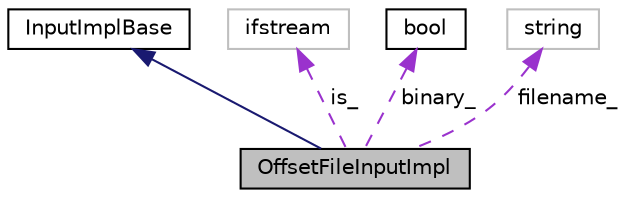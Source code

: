 digraph "OffsetFileInputImpl"
{
  edge [fontname="Helvetica",fontsize="10",labelfontname="Helvetica",labelfontsize="10"];
  node [fontname="Helvetica",fontsize="10",shape=record];
  Node2 [label="OffsetFileInputImpl",height=0.2,width=0.4,color="black", fillcolor="grey75", style="filled", fontcolor="black"];
  Node3 -> Node2 [dir="back",color="midnightblue",fontsize="10",style="solid",fontname="Helvetica"];
  Node3 [label="InputImplBase",height=0.2,width=0.4,color="black", fillcolor="white", style="filled",URL="$classkaldi_1_1InputImplBase.html"];
  Node4 -> Node2 [dir="back",color="darkorchid3",fontsize="10",style="dashed",label=" is_" ,fontname="Helvetica"];
  Node4 [label="ifstream",height=0.2,width=0.4,color="grey75", fillcolor="white", style="filled"];
  Node5 -> Node2 [dir="back",color="darkorchid3",fontsize="10",style="dashed",label=" binary_" ,fontname="Helvetica"];
  Node5 [label="bool",height=0.2,width=0.4,color="black", fillcolor="white", style="filled",URL="$classbool.html"];
  Node6 -> Node2 [dir="back",color="darkorchid3",fontsize="10",style="dashed",label=" filename_" ,fontname="Helvetica"];
  Node6 [label="string",height=0.2,width=0.4,color="grey75", fillcolor="white", style="filled"];
}
